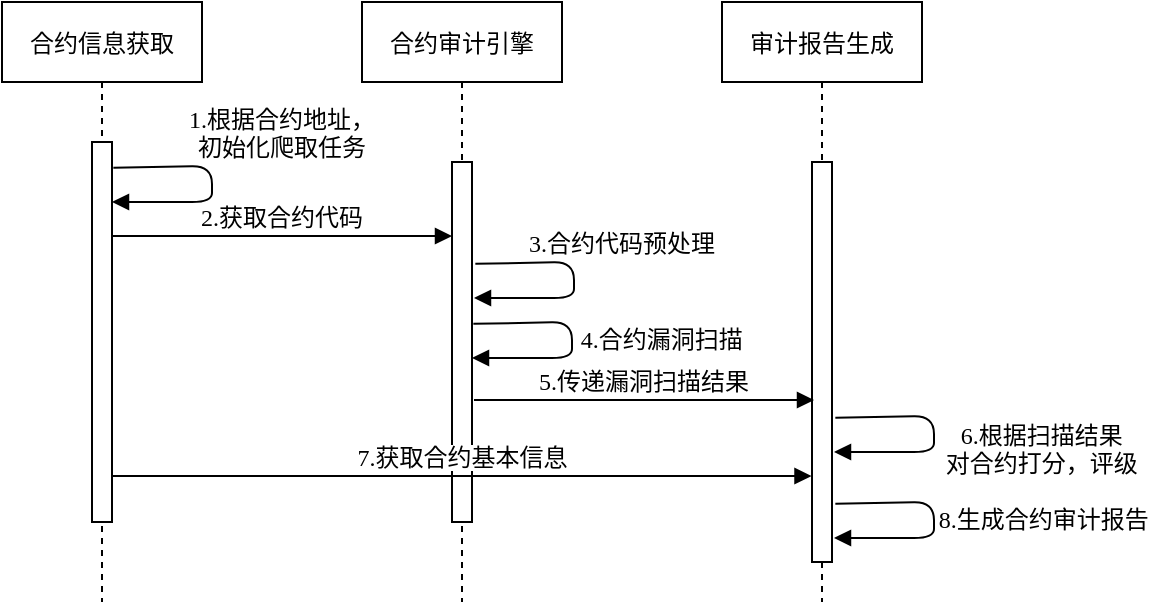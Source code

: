 <mxfile version="14.7.0" type="github">
  <diagram id="kgpKYQtTHZ0yAKxKKP6v" name="Page-1">
    <mxGraphModel dx="865" dy="468" grid="1" gridSize="10" guides="1" tooltips="1" connect="1" arrows="1" fold="1" page="1" pageScale="1" pageWidth="850" pageHeight="1100" math="0" shadow="0">
      <root>
        <mxCell id="0" />
        <mxCell id="1" parent="0" />
        <mxCell id="3nuBFxr9cyL0pnOWT2aG-1" value="合约信息获取" style="shape=umlLifeline;perimeter=lifelinePerimeter;container=1;collapsible=0;recursiveResize=0;rounded=0;shadow=0;strokeWidth=1;fontFamily=Noto Serif SC;fontSource=https%3A%2F%2Ffonts.googleapis.com%2Fcss%3Ffamily%3DNoto%2BSerif%2BSC;fontSize=12;" parent="1" vertex="1">
          <mxGeometry x="120" y="80" width="100" height="300" as="geometry" />
        </mxCell>
        <mxCell id="3nuBFxr9cyL0pnOWT2aG-2" value="" style="points=[];perimeter=orthogonalPerimeter;rounded=0;shadow=0;strokeWidth=1;fontFamily=Noto Serif SC;fontSource=https%3A%2F%2Ffonts.googleapis.com%2Fcss%3Ffamily%3DNoto%2BSerif%2BSC;fontSize=12;" parent="3nuBFxr9cyL0pnOWT2aG-1" vertex="1">
          <mxGeometry x="45" y="70" width="10" height="190" as="geometry" />
        </mxCell>
        <mxCell id="3nuBFxr9cyL0pnOWT2aG-5" value="合约审计引擎" style="shape=umlLifeline;perimeter=lifelinePerimeter;container=1;collapsible=0;recursiveResize=0;rounded=0;shadow=0;strokeWidth=1;fontFamily=Noto Serif SC;fontSource=https%3A%2F%2Ffonts.googleapis.com%2Fcss%3Ffamily%3DNoto%2BSerif%2BSC;fontSize=12;" parent="1" vertex="1">
          <mxGeometry x="300" y="80" width="100" height="300" as="geometry" />
        </mxCell>
        <mxCell id="3nuBFxr9cyL0pnOWT2aG-6" value="" style="points=[];perimeter=orthogonalPerimeter;rounded=0;shadow=0;strokeWidth=1;fontFamily=Noto Serif SC;fontSource=https%3A%2F%2Ffonts.googleapis.com%2Fcss%3Ffamily%3DNoto%2BSerif%2BSC;fontSize=12;" parent="3nuBFxr9cyL0pnOWT2aG-5" vertex="1">
          <mxGeometry x="45" y="80" width="10" height="180" as="geometry" />
        </mxCell>
        <mxCell id="3nuBFxr9cyL0pnOWT2aG-8" value="2.获取合约代码" style="verticalAlign=bottom;endArrow=block;entryX=0;entryY=0;shadow=0;strokeWidth=1;fontSize=12;fontFamily=Noto Serif SC;fontSource=https%3A%2F%2Ffonts.googleapis.com%2Fcss%3Ffamily%3DNoto%2BSerif%2BSC;" parent="1" edge="1">
          <mxGeometry relative="1" as="geometry">
            <mxPoint x="175" y="197" as="sourcePoint" />
            <mxPoint x="345" y="197.0" as="targetPoint" />
            <Array as="points">
              <mxPoint x="240" y="197" />
            </Array>
          </mxGeometry>
        </mxCell>
        <mxCell id="oefgWrXp9b9dmfqzYPv9-2" value="审计报告生成" style="shape=umlLifeline;perimeter=lifelinePerimeter;container=1;collapsible=0;recursiveResize=0;rounded=0;shadow=0;strokeWidth=1;fontFamily=Noto Serif SC;fontSource=https%3A%2F%2Ffonts.googleapis.com%2Fcss%3Ffamily%3DNoto%2BSerif%2BSC;fontSize=12;" parent="1" vertex="1">
          <mxGeometry x="480" y="80" width="100" height="300" as="geometry" />
        </mxCell>
        <mxCell id="oefgWrXp9b9dmfqzYPv9-3" value="" style="points=[];perimeter=orthogonalPerimeter;rounded=0;shadow=0;strokeWidth=1;fontFamily=Noto Serif SC;fontSource=https%3A%2F%2Ffonts.googleapis.com%2Fcss%3Ffamily%3DNoto%2BSerif%2BSC;fontSize=12;" parent="oefgWrXp9b9dmfqzYPv9-2" vertex="1">
          <mxGeometry x="45" y="80" width="10" height="200" as="geometry" />
        </mxCell>
        <mxCell id="oefgWrXp9b9dmfqzYPv9-6" value="1.根据合约地址，&#xa;初始化爬取任务" style="verticalAlign=bottom;endArrow=block;shadow=0;strokeWidth=1;exitX=1.067;exitY=0.068;exitDx=0;exitDy=0;exitPerimeter=0;fontSize=12;fontFamily=Noto Serif SC;fontSource=https%3A%2F%2Ffonts.googleapis.com%2Fcss%3Ffamily%3DNoto%2BSerif%2BSC;" parent="1" edge="1">
          <mxGeometry x="-0.159" y="35" relative="1" as="geometry">
            <mxPoint x="175.67" y="162.92" as="sourcePoint" />
            <mxPoint x="175" y="180" as="targetPoint" />
            <Array as="points">
              <mxPoint x="225" y="162" />
              <mxPoint x="225" y="180" />
            </Array>
            <mxPoint as="offset" />
          </mxGeometry>
        </mxCell>
        <mxCell id="oefgWrXp9b9dmfqzYPv9-7" value="3.合约代码预处理" style="verticalAlign=bottom;endArrow=block;shadow=0;strokeWidth=1;exitX=1.067;exitY=0.068;exitDx=0;exitDy=0;exitPerimeter=0;fontSize=12;fontFamily=Noto Serif SC;fontSource=https%3A%2F%2Ffonts.googleapis.com%2Fcss%3Ffamily%3DNoto%2BSerif%2BSC;" parent="1" edge="1">
          <mxGeometry x="-0.159" y="24" relative="1" as="geometry">
            <mxPoint x="356.67" y="210.92" as="sourcePoint" />
            <mxPoint x="356" y="228.0" as="targetPoint" />
            <Array as="points">
              <mxPoint x="406" y="210" />
              <mxPoint x="406" y="228" />
            </Array>
            <mxPoint as="offset" />
          </mxGeometry>
        </mxCell>
        <mxCell id="oefgWrXp9b9dmfqzYPv9-8" value="4.合约漏洞扫描" style="verticalAlign=bottom;endArrow=block;shadow=0;strokeWidth=1;exitX=1.067;exitY=0.068;exitDx=0;exitDy=0;exitPerimeter=0;fontSize=12;fontFamily=Noto Serif SC;fontSource=https%3A%2F%2Ffonts.googleapis.com%2Fcss%3Ffamily%3DNoto%2BSerif%2BSC;" parent="1" edge="1">
          <mxGeometry x="0.148" y="-45" relative="1" as="geometry">
            <mxPoint x="355.67" y="240.92" as="sourcePoint" />
            <mxPoint x="355" y="258" as="targetPoint" />
            <Array as="points">
              <mxPoint x="405" y="240" />
              <mxPoint x="405" y="258" />
            </Array>
            <mxPoint x="45" y="45" as="offset" />
          </mxGeometry>
        </mxCell>
        <mxCell id="oefgWrXp9b9dmfqzYPv9-10" value="5.传递漏洞扫描结果" style="verticalAlign=bottom;endArrow=block;entryX=0;entryY=0;shadow=0;strokeWidth=1;fontSize=12;fontFamily=Noto Serif SC;fontSource=https%3A%2F%2Ffonts.googleapis.com%2Fcss%3Ffamily%3DNoto%2BSerif%2BSC;" parent="1" edge="1">
          <mxGeometry relative="1" as="geometry">
            <mxPoint x="356" y="279" as="sourcePoint" />
            <mxPoint x="526" y="279.0" as="targetPoint" />
            <Array as="points">
              <mxPoint x="421" y="279" />
            </Array>
          </mxGeometry>
        </mxCell>
        <mxCell id="oefgWrXp9b9dmfqzYPv9-11" value="7.获取合约基本信息" style="verticalAlign=bottom;endArrow=block;shadow=0;strokeWidth=1;fontSize=12;fontFamily=Noto Serif SC;fontSource=https%3A%2F%2Ffonts.googleapis.com%2Fcss%3Ffamily%3DNoto%2BSerif%2BSC;" parent="1" edge="1">
          <mxGeometry relative="1" as="geometry">
            <mxPoint x="175.25" y="317" as="sourcePoint" />
            <mxPoint x="524.75" y="317" as="targetPoint" />
            <Array as="points">
              <mxPoint x="240.25" y="317" />
            </Array>
          </mxGeometry>
        </mxCell>
        <mxCell id="oefgWrXp9b9dmfqzYPv9-12" value="6.根据扫描结果&#xa;对合约打分，评级" style="verticalAlign=bottom;endArrow=block;shadow=0;strokeWidth=1;exitX=1.067;exitY=0.068;exitDx=0;exitDy=0;exitPerimeter=0;fontSize=12;fontFamily=Noto Serif SC;fontSource=https%3A%2F%2Ffonts.googleapis.com%2Fcss%3Ffamily%3DNoto%2BSerif%2BSC;" parent="1" edge="1">
          <mxGeometry x="0.148" y="56" relative="1" as="geometry">
            <mxPoint x="536.67" y="287.92" as="sourcePoint" />
            <mxPoint x="536" y="305" as="targetPoint" />
            <Array as="points">
              <mxPoint x="586" y="287" />
              <mxPoint x="586" y="305" />
            </Array>
            <mxPoint x="54" y="-41" as="offset" />
          </mxGeometry>
        </mxCell>
        <mxCell id="oefgWrXp9b9dmfqzYPv9-13" value="8.生成合约审计报告" style="verticalAlign=bottom;endArrow=block;shadow=0;strokeWidth=1;exitX=1.067;exitY=0.068;exitDx=0;exitDy=0;exitPerimeter=0;fontSize=12;fontFamily=Noto Serif SC;fontSource=https%3A%2F%2Ffonts.googleapis.com%2Fcss%3Ffamily%3DNoto%2BSerif%2BSC;" parent="1" edge="1">
          <mxGeometry x="0.148" y="-55" relative="1" as="geometry">
            <mxPoint x="536.67" y="330.92" as="sourcePoint" />
            <mxPoint x="536" y="348" as="targetPoint" />
            <Array as="points">
              <mxPoint x="586" y="330" />
              <mxPoint x="586" y="348" />
            </Array>
            <mxPoint x="55" y="55" as="offset" />
          </mxGeometry>
        </mxCell>
      </root>
    </mxGraphModel>
  </diagram>
</mxfile>
